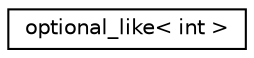 digraph "Graphical Class Hierarchy"
{
  edge [fontname="Helvetica",fontsize="10",labelfontname="Helvetica",labelfontsize="10"];
  node [fontname="Helvetica",fontsize="10",shape=record];
  rankdir="LR";
  Node0 [label="optional_like\< int \>",height=0.2,width=0.4,color="black", fillcolor="white", style="filled",URL="$structoptional__like.html"];
}
